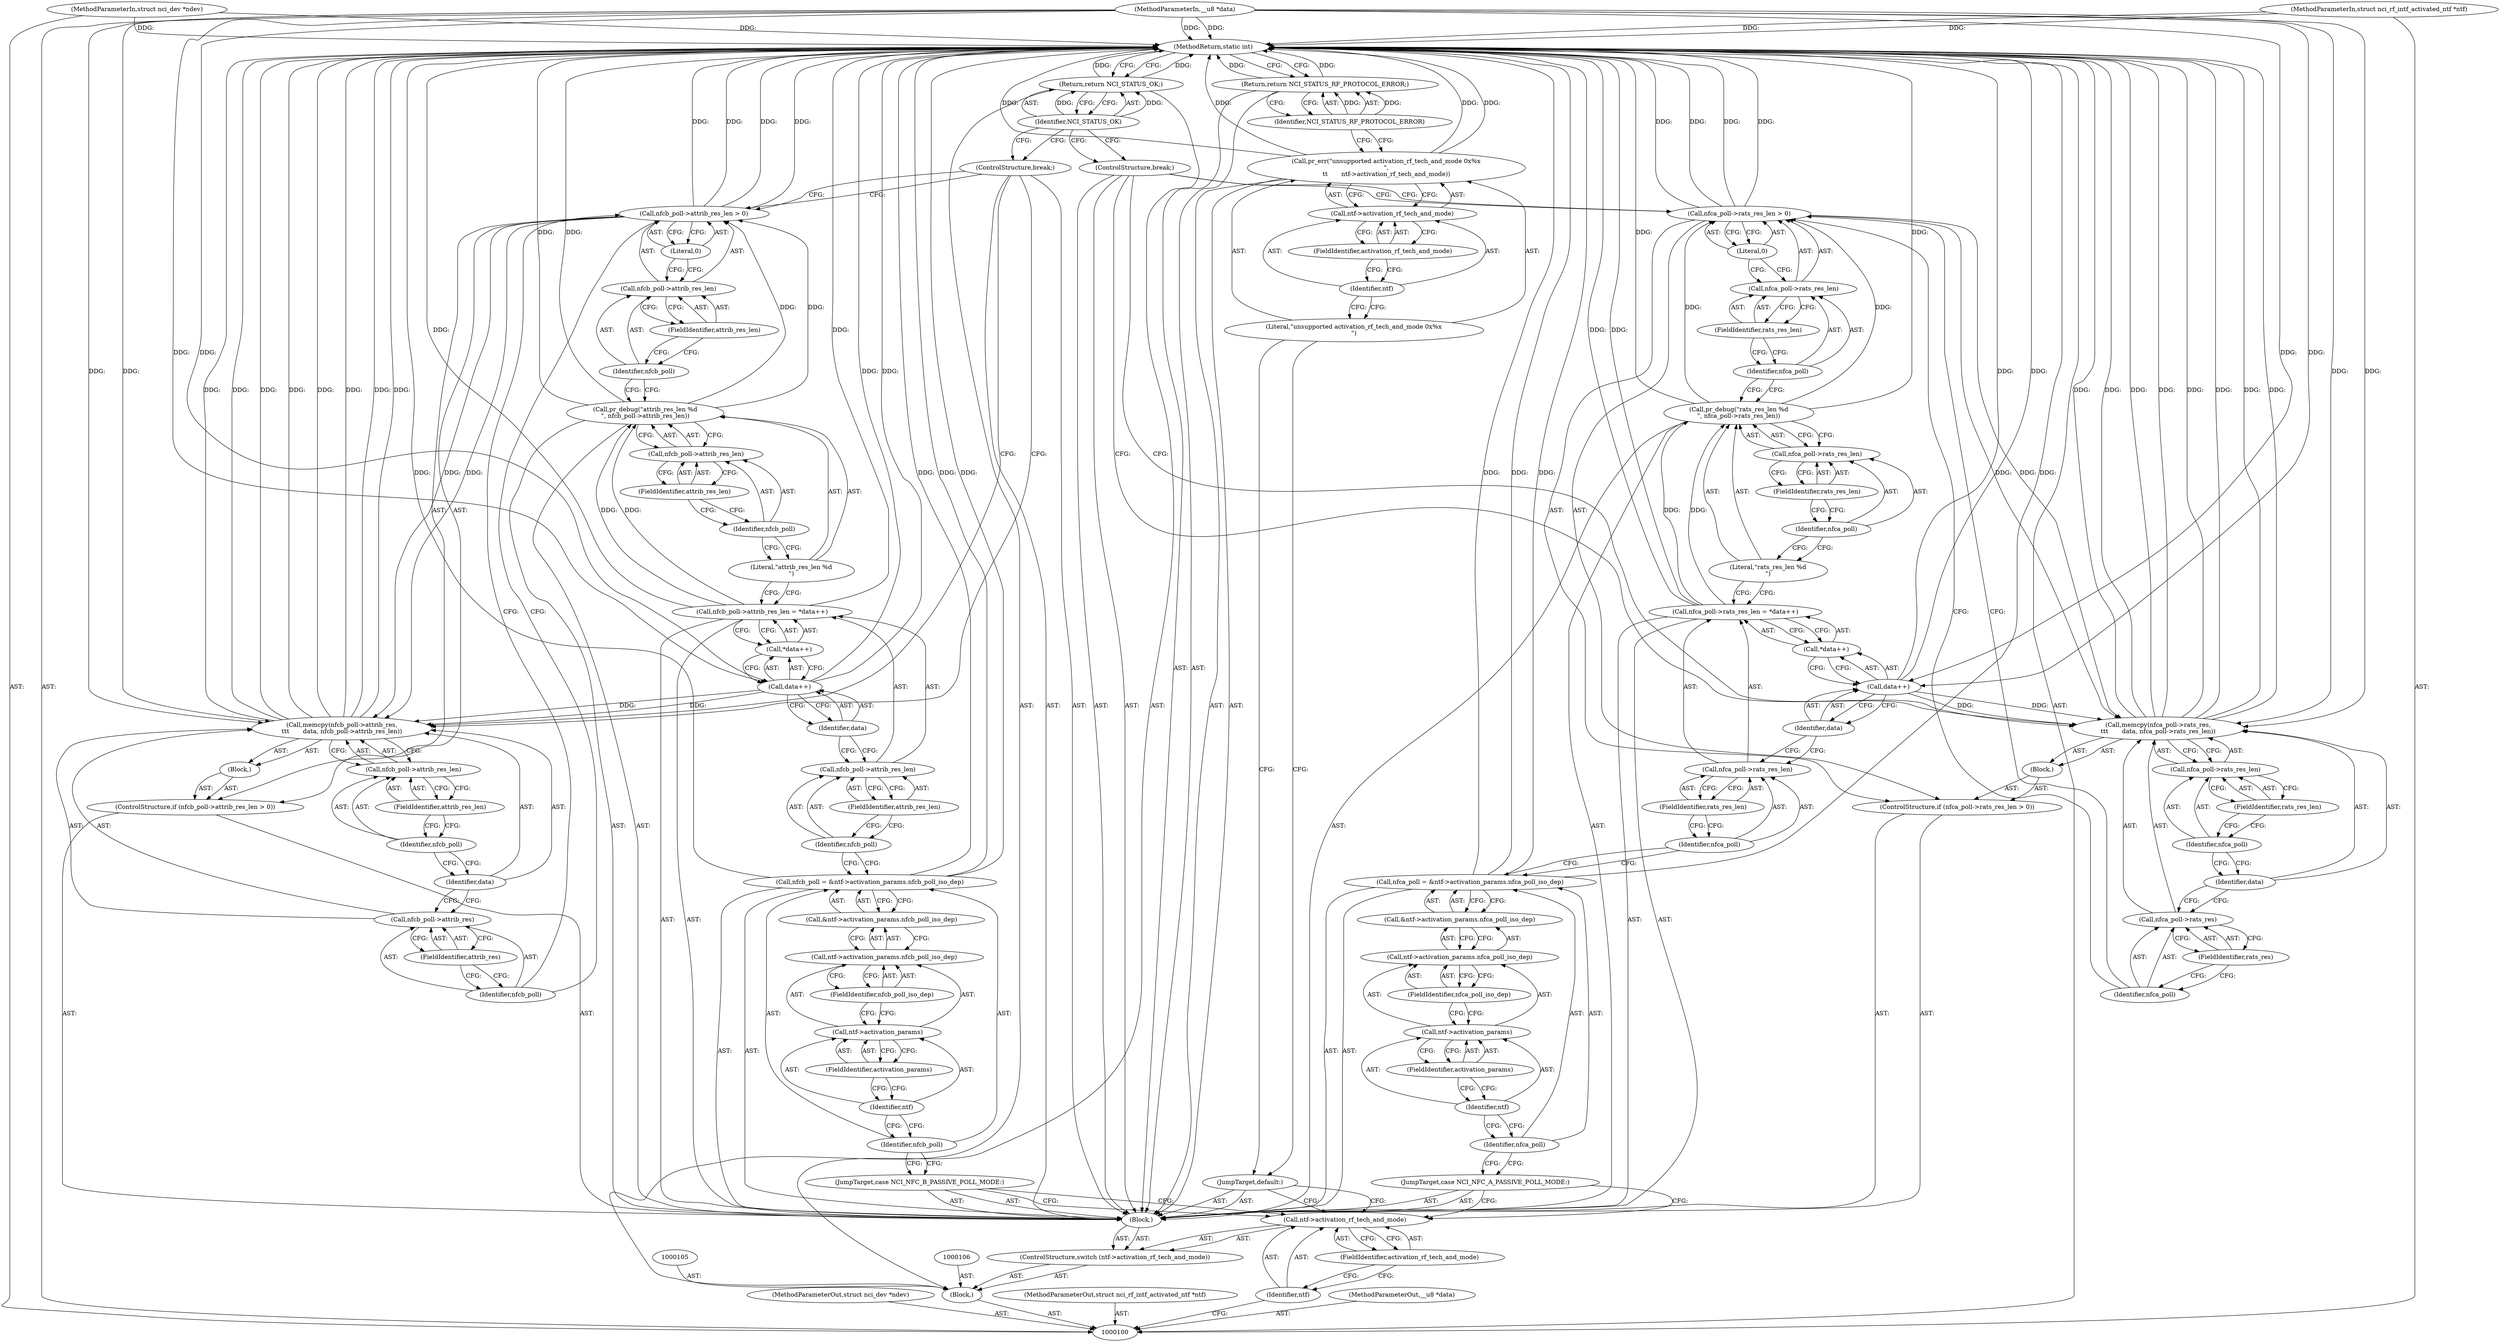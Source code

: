 digraph "1_linux_67de956ff5dc1d4f321e16cfbd63f5be3b691b43" {
"1000196" [label="(MethodReturn,static int)"];
"1000101" [label="(MethodParameterIn,struct nci_dev *ndev)"];
"1000256" [label="(MethodParameterOut,struct nci_dev *ndev)"];
"1000124" [label="(FieldIdentifier,rats_res_len)"];
"1000121" [label="(Call,nfca_poll->rats_res_len = *data++)"];
"1000122" [label="(Call,nfca_poll->rats_res_len)"];
"1000123" [label="(Identifier,nfca_poll)"];
"1000125" [label="(Call,*data++)"];
"1000126" [label="(Call,data++)"];
"1000127" [label="(Identifier,data)"];
"1000129" [label="(Literal,\"rats_res_len %d\n\")"];
"1000128" [label="(Call,pr_debug(\"rats_res_len %d\n\", nfca_poll->rats_res_len))"];
"1000130" [label="(Call,nfca_poll->rats_res_len)"];
"1000131" [label="(Identifier,nfca_poll)"];
"1000132" [label="(FieldIdentifier,rats_res_len)"];
"1000137" [label="(FieldIdentifier,rats_res_len)"];
"1000133" [label="(ControlStructure,if (nfca_poll->rats_res_len > 0))"];
"1000138" [label="(Literal,0)"];
"1000139" [label="(Block,)"];
"1000134" [label="(Call,nfca_poll->rats_res_len > 0)"];
"1000135" [label="(Call,nfca_poll->rats_res_len)"];
"1000136" [label="(Identifier,nfca_poll)"];
"1000141" [label="(Call,nfca_poll->rats_res)"];
"1000142" [label="(Identifier,nfca_poll)"];
"1000143" [label="(FieldIdentifier,rats_res)"];
"1000140" [label="(Call,memcpy(nfca_poll->rats_res,\n\t\t\t       data, nfca_poll->rats_res_len))"];
"1000144" [label="(Identifier,data)"];
"1000145" [label="(Call,nfca_poll->rats_res_len)"];
"1000146" [label="(Identifier,nfca_poll)"];
"1000147" [label="(FieldIdentifier,rats_res_len)"];
"1000148" [label="(ControlStructure,break;)"];
"1000149" [label="(JumpTarget,case NCI_NFC_B_PASSIVE_POLL_MODE:)"];
"1000152" [label="(Call,&ntf->activation_params.nfcb_poll_iso_dep)"];
"1000153" [label="(Call,ntf->activation_params.nfcb_poll_iso_dep)"];
"1000154" [label="(Call,ntf->activation_params)"];
"1000155" [label="(Identifier,ntf)"];
"1000156" [label="(FieldIdentifier,activation_params)"];
"1000150" [label="(Call,nfcb_poll = &ntf->activation_params.nfcb_poll_iso_dep)"];
"1000151" [label="(Identifier,nfcb_poll)"];
"1000157" [label="(FieldIdentifier,nfcb_poll_iso_dep)"];
"1000102" [label="(MethodParameterIn,struct nci_rf_intf_activated_ntf *ntf)"];
"1000257" [label="(MethodParameterOut,struct nci_rf_intf_activated_ntf *ntf)"];
"1000103" [label="(MethodParameterIn,__u8 *data)"];
"1000258" [label="(MethodParameterOut,__u8 *data)"];
"1000161" [label="(FieldIdentifier,attrib_res_len)"];
"1000158" [label="(Call,nfcb_poll->attrib_res_len = *data++)"];
"1000159" [label="(Call,nfcb_poll->attrib_res_len)"];
"1000160" [label="(Identifier,nfcb_poll)"];
"1000162" [label="(Call,*data++)"];
"1000163" [label="(Call,data++)"];
"1000164" [label="(Identifier,data)"];
"1000166" [label="(Literal,\"attrib_res_len %d\n\")"];
"1000165" [label="(Call,pr_debug(\"attrib_res_len %d\n\", nfcb_poll->attrib_res_len))"];
"1000167" [label="(Call,nfcb_poll->attrib_res_len)"];
"1000168" [label="(Identifier,nfcb_poll)"];
"1000169" [label="(FieldIdentifier,attrib_res_len)"];
"1000174" [label="(FieldIdentifier,attrib_res_len)"];
"1000170" [label="(ControlStructure,if (nfcb_poll->attrib_res_len > 0))"];
"1000175" [label="(Literal,0)"];
"1000176" [label="(Block,)"];
"1000171" [label="(Call,nfcb_poll->attrib_res_len > 0)"];
"1000172" [label="(Call,nfcb_poll->attrib_res_len)"];
"1000173" [label="(Identifier,nfcb_poll)"];
"1000178" [label="(Call,nfcb_poll->attrib_res)"];
"1000179" [label="(Identifier,nfcb_poll)"];
"1000180" [label="(FieldIdentifier,attrib_res)"];
"1000177" [label="(Call,memcpy(nfcb_poll->attrib_res,\n\t\t\t       data, nfcb_poll->attrib_res_len))"];
"1000181" [label="(Identifier,data)"];
"1000182" [label="(Call,nfcb_poll->attrib_res_len)"];
"1000183" [label="(Identifier,nfcb_poll)"];
"1000184" [label="(FieldIdentifier,attrib_res_len)"];
"1000185" [label="(ControlStructure,break;)"];
"1000186" [label="(JumpTarget,default:)"];
"1000187" [label="(Call,pr_err(\"unsupported activation_rf_tech_and_mode 0x%x\n\",\n\t\t       ntf->activation_rf_tech_and_mode))"];
"1000188" [label="(Literal,\"unsupported activation_rf_tech_and_mode 0x%x\n\")"];
"1000104" [label="(Block,)"];
"1000191" [label="(FieldIdentifier,activation_rf_tech_and_mode)"];
"1000189" [label="(Call,ntf->activation_rf_tech_and_mode)"];
"1000190" [label="(Identifier,ntf)"];
"1000192" [label="(Return,return NCI_STATUS_RF_PROTOCOL_ERROR;)"];
"1000193" [label="(Identifier,NCI_STATUS_RF_PROTOCOL_ERROR)"];
"1000194" [label="(Return,return NCI_STATUS_OK;)"];
"1000195" [label="(Identifier,NCI_STATUS_OK)"];
"1000108" [label="(Call,ntf->activation_rf_tech_and_mode)"];
"1000109" [label="(Identifier,ntf)"];
"1000110" [label="(FieldIdentifier,activation_rf_tech_and_mode)"];
"1000107" [label="(ControlStructure,switch (ntf->activation_rf_tech_and_mode))"];
"1000111" [label="(Block,)"];
"1000112" [label="(JumpTarget,case NCI_NFC_A_PASSIVE_POLL_MODE:)"];
"1000115" [label="(Call,&ntf->activation_params.nfca_poll_iso_dep)"];
"1000116" [label="(Call,ntf->activation_params.nfca_poll_iso_dep)"];
"1000117" [label="(Call,ntf->activation_params)"];
"1000118" [label="(Identifier,ntf)"];
"1000119" [label="(FieldIdentifier,activation_params)"];
"1000113" [label="(Call,nfca_poll = &ntf->activation_params.nfca_poll_iso_dep)"];
"1000114" [label="(Identifier,nfca_poll)"];
"1000120" [label="(FieldIdentifier,nfca_poll_iso_dep)"];
"1000196" -> "1000100"  [label="AST: "];
"1000196" -> "1000192"  [label="CFG: "];
"1000196" -> "1000194"  [label="CFG: "];
"1000194" -> "1000196"  [label="DDG: "];
"1000121" -> "1000196"  [label="DDG: "];
"1000150" -> "1000196"  [label="DDG: "];
"1000150" -> "1000196"  [label="DDG: "];
"1000140" -> "1000196"  [label="DDG: "];
"1000140" -> "1000196"  [label="DDG: "];
"1000140" -> "1000196"  [label="DDG: "];
"1000140" -> "1000196"  [label="DDG: "];
"1000177" -> "1000196"  [label="DDG: "];
"1000177" -> "1000196"  [label="DDG: "];
"1000177" -> "1000196"  [label="DDG: "];
"1000177" -> "1000196"  [label="DDG: "];
"1000126" -> "1000196"  [label="DDG: "];
"1000102" -> "1000196"  [label="DDG: "];
"1000128" -> "1000196"  [label="DDG: "];
"1000165" -> "1000196"  [label="DDG: "];
"1000163" -> "1000196"  [label="DDG: "];
"1000171" -> "1000196"  [label="DDG: "];
"1000171" -> "1000196"  [label="DDG: "];
"1000187" -> "1000196"  [label="DDG: "];
"1000187" -> "1000196"  [label="DDG: "];
"1000113" -> "1000196"  [label="DDG: "];
"1000113" -> "1000196"  [label="DDG: "];
"1000134" -> "1000196"  [label="DDG: "];
"1000134" -> "1000196"  [label="DDG: "];
"1000103" -> "1000196"  [label="DDG: "];
"1000101" -> "1000196"  [label="DDG: "];
"1000158" -> "1000196"  [label="DDG: "];
"1000192" -> "1000196"  [label="DDG: "];
"1000101" -> "1000100"  [label="AST: "];
"1000101" -> "1000196"  [label="DDG: "];
"1000256" -> "1000100"  [label="AST: "];
"1000124" -> "1000122"  [label="AST: "];
"1000124" -> "1000123"  [label="CFG: "];
"1000122" -> "1000124"  [label="CFG: "];
"1000121" -> "1000111"  [label="AST: "];
"1000121" -> "1000125"  [label="CFG: "];
"1000122" -> "1000121"  [label="AST: "];
"1000125" -> "1000121"  [label="AST: "];
"1000129" -> "1000121"  [label="CFG: "];
"1000121" -> "1000196"  [label="DDG: "];
"1000121" -> "1000128"  [label="DDG: "];
"1000122" -> "1000121"  [label="AST: "];
"1000122" -> "1000124"  [label="CFG: "];
"1000123" -> "1000122"  [label="AST: "];
"1000124" -> "1000122"  [label="AST: "];
"1000127" -> "1000122"  [label="CFG: "];
"1000123" -> "1000122"  [label="AST: "];
"1000123" -> "1000113"  [label="CFG: "];
"1000124" -> "1000123"  [label="CFG: "];
"1000125" -> "1000121"  [label="AST: "];
"1000125" -> "1000126"  [label="CFG: "];
"1000126" -> "1000125"  [label="AST: "];
"1000121" -> "1000125"  [label="CFG: "];
"1000126" -> "1000125"  [label="AST: "];
"1000126" -> "1000127"  [label="CFG: "];
"1000127" -> "1000126"  [label="AST: "];
"1000125" -> "1000126"  [label="CFG: "];
"1000126" -> "1000196"  [label="DDG: "];
"1000103" -> "1000126"  [label="DDG: "];
"1000126" -> "1000140"  [label="DDG: "];
"1000127" -> "1000126"  [label="AST: "];
"1000127" -> "1000122"  [label="CFG: "];
"1000126" -> "1000127"  [label="CFG: "];
"1000129" -> "1000128"  [label="AST: "];
"1000129" -> "1000121"  [label="CFG: "];
"1000131" -> "1000129"  [label="CFG: "];
"1000128" -> "1000111"  [label="AST: "];
"1000128" -> "1000130"  [label="CFG: "];
"1000129" -> "1000128"  [label="AST: "];
"1000130" -> "1000128"  [label="AST: "];
"1000136" -> "1000128"  [label="CFG: "];
"1000128" -> "1000196"  [label="DDG: "];
"1000121" -> "1000128"  [label="DDG: "];
"1000128" -> "1000134"  [label="DDG: "];
"1000130" -> "1000128"  [label="AST: "];
"1000130" -> "1000132"  [label="CFG: "];
"1000131" -> "1000130"  [label="AST: "];
"1000132" -> "1000130"  [label="AST: "];
"1000128" -> "1000130"  [label="CFG: "];
"1000131" -> "1000130"  [label="AST: "];
"1000131" -> "1000129"  [label="CFG: "];
"1000132" -> "1000131"  [label="CFG: "];
"1000132" -> "1000130"  [label="AST: "];
"1000132" -> "1000131"  [label="CFG: "];
"1000130" -> "1000132"  [label="CFG: "];
"1000137" -> "1000135"  [label="AST: "];
"1000137" -> "1000136"  [label="CFG: "];
"1000135" -> "1000137"  [label="CFG: "];
"1000133" -> "1000111"  [label="AST: "];
"1000134" -> "1000133"  [label="AST: "];
"1000139" -> "1000133"  [label="AST: "];
"1000138" -> "1000134"  [label="AST: "];
"1000138" -> "1000135"  [label="CFG: "];
"1000134" -> "1000138"  [label="CFG: "];
"1000139" -> "1000133"  [label="AST: "];
"1000140" -> "1000139"  [label="AST: "];
"1000134" -> "1000133"  [label="AST: "];
"1000134" -> "1000138"  [label="CFG: "];
"1000135" -> "1000134"  [label="AST: "];
"1000138" -> "1000134"  [label="AST: "];
"1000142" -> "1000134"  [label="CFG: "];
"1000148" -> "1000134"  [label="CFG: "];
"1000134" -> "1000196"  [label="DDG: "];
"1000134" -> "1000196"  [label="DDG: "];
"1000128" -> "1000134"  [label="DDG: "];
"1000134" -> "1000140"  [label="DDG: "];
"1000135" -> "1000134"  [label="AST: "];
"1000135" -> "1000137"  [label="CFG: "];
"1000136" -> "1000135"  [label="AST: "];
"1000137" -> "1000135"  [label="AST: "];
"1000138" -> "1000135"  [label="CFG: "];
"1000136" -> "1000135"  [label="AST: "];
"1000136" -> "1000128"  [label="CFG: "];
"1000137" -> "1000136"  [label="CFG: "];
"1000141" -> "1000140"  [label="AST: "];
"1000141" -> "1000143"  [label="CFG: "];
"1000142" -> "1000141"  [label="AST: "];
"1000143" -> "1000141"  [label="AST: "];
"1000144" -> "1000141"  [label="CFG: "];
"1000142" -> "1000141"  [label="AST: "];
"1000142" -> "1000134"  [label="CFG: "];
"1000143" -> "1000142"  [label="CFG: "];
"1000143" -> "1000141"  [label="AST: "];
"1000143" -> "1000142"  [label="CFG: "];
"1000141" -> "1000143"  [label="CFG: "];
"1000140" -> "1000139"  [label="AST: "];
"1000140" -> "1000145"  [label="CFG: "];
"1000141" -> "1000140"  [label="AST: "];
"1000144" -> "1000140"  [label="AST: "];
"1000145" -> "1000140"  [label="AST: "];
"1000148" -> "1000140"  [label="CFG: "];
"1000140" -> "1000196"  [label="DDG: "];
"1000140" -> "1000196"  [label="DDG: "];
"1000140" -> "1000196"  [label="DDG: "];
"1000140" -> "1000196"  [label="DDG: "];
"1000126" -> "1000140"  [label="DDG: "];
"1000103" -> "1000140"  [label="DDG: "];
"1000134" -> "1000140"  [label="DDG: "];
"1000144" -> "1000140"  [label="AST: "];
"1000144" -> "1000141"  [label="CFG: "];
"1000146" -> "1000144"  [label="CFG: "];
"1000145" -> "1000140"  [label="AST: "];
"1000145" -> "1000147"  [label="CFG: "];
"1000146" -> "1000145"  [label="AST: "];
"1000147" -> "1000145"  [label="AST: "];
"1000140" -> "1000145"  [label="CFG: "];
"1000146" -> "1000145"  [label="AST: "];
"1000146" -> "1000144"  [label="CFG: "];
"1000147" -> "1000146"  [label="CFG: "];
"1000147" -> "1000145"  [label="AST: "];
"1000147" -> "1000146"  [label="CFG: "];
"1000145" -> "1000147"  [label="CFG: "];
"1000148" -> "1000111"  [label="AST: "];
"1000148" -> "1000140"  [label="CFG: "];
"1000148" -> "1000134"  [label="CFG: "];
"1000195" -> "1000148"  [label="CFG: "];
"1000149" -> "1000111"  [label="AST: "];
"1000149" -> "1000108"  [label="CFG: "];
"1000151" -> "1000149"  [label="CFG: "];
"1000152" -> "1000150"  [label="AST: "];
"1000152" -> "1000153"  [label="CFG: "];
"1000153" -> "1000152"  [label="AST: "];
"1000150" -> "1000152"  [label="CFG: "];
"1000153" -> "1000152"  [label="AST: "];
"1000153" -> "1000157"  [label="CFG: "];
"1000154" -> "1000153"  [label="AST: "];
"1000157" -> "1000153"  [label="AST: "];
"1000152" -> "1000153"  [label="CFG: "];
"1000154" -> "1000153"  [label="AST: "];
"1000154" -> "1000156"  [label="CFG: "];
"1000155" -> "1000154"  [label="AST: "];
"1000156" -> "1000154"  [label="AST: "];
"1000157" -> "1000154"  [label="CFG: "];
"1000155" -> "1000154"  [label="AST: "];
"1000155" -> "1000151"  [label="CFG: "];
"1000156" -> "1000155"  [label="CFG: "];
"1000156" -> "1000154"  [label="AST: "];
"1000156" -> "1000155"  [label="CFG: "];
"1000154" -> "1000156"  [label="CFG: "];
"1000150" -> "1000111"  [label="AST: "];
"1000150" -> "1000152"  [label="CFG: "];
"1000151" -> "1000150"  [label="AST: "];
"1000152" -> "1000150"  [label="AST: "];
"1000160" -> "1000150"  [label="CFG: "];
"1000150" -> "1000196"  [label="DDG: "];
"1000150" -> "1000196"  [label="DDG: "];
"1000151" -> "1000150"  [label="AST: "];
"1000151" -> "1000149"  [label="CFG: "];
"1000155" -> "1000151"  [label="CFG: "];
"1000157" -> "1000153"  [label="AST: "];
"1000157" -> "1000154"  [label="CFG: "];
"1000153" -> "1000157"  [label="CFG: "];
"1000102" -> "1000100"  [label="AST: "];
"1000102" -> "1000196"  [label="DDG: "];
"1000257" -> "1000100"  [label="AST: "];
"1000103" -> "1000100"  [label="AST: "];
"1000103" -> "1000196"  [label="DDG: "];
"1000103" -> "1000126"  [label="DDG: "];
"1000103" -> "1000140"  [label="DDG: "];
"1000103" -> "1000163"  [label="DDG: "];
"1000103" -> "1000177"  [label="DDG: "];
"1000258" -> "1000100"  [label="AST: "];
"1000161" -> "1000159"  [label="AST: "];
"1000161" -> "1000160"  [label="CFG: "];
"1000159" -> "1000161"  [label="CFG: "];
"1000158" -> "1000111"  [label="AST: "];
"1000158" -> "1000162"  [label="CFG: "];
"1000159" -> "1000158"  [label="AST: "];
"1000162" -> "1000158"  [label="AST: "];
"1000166" -> "1000158"  [label="CFG: "];
"1000158" -> "1000196"  [label="DDG: "];
"1000158" -> "1000165"  [label="DDG: "];
"1000159" -> "1000158"  [label="AST: "];
"1000159" -> "1000161"  [label="CFG: "];
"1000160" -> "1000159"  [label="AST: "];
"1000161" -> "1000159"  [label="AST: "];
"1000164" -> "1000159"  [label="CFG: "];
"1000160" -> "1000159"  [label="AST: "];
"1000160" -> "1000150"  [label="CFG: "];
"1000161" -> "1000160"  [label="CFG: "];
"1000162" -> "1000158"  [label="AST: "];
"1000162" -> "1000163"  [label="CFG: "];
"1000163" -> "1000162"  [label="AST: "];
"1000158" -> "1000162"  [label="CFG: "];
"1000163" -> "1000162"  [label="AST: "];
"1000163" -> "1000164"  [label="CFG: "];
"1000164" -> "1000163"  [label="AST: "];
"1000162" -> "1000163"  [label="CFG: "];
"1000163" -> "1000196"  [label="DDG: "];
"1000103" -> "1000163"  [label="DDG: "];
"1000163" -> "1000177"  [label="DDG: "];
"1000164" -> "1000163"  [label="AST: "];
"1000164" -> "1000159"  [label="CFG: "];
"1000163" -> "1000164"  [label="CFG: "];
"1000166" -> "1000165"  [label="AST: "];
"1000166" -> "1000158"  [label="CFG: "];
"1000168" -> "1000166"  [label="CFG: "];
"1000165" -> "1000111"  [label="AST: "];
"1000165" -> "1000167"  [label="CFG: "];
"1000166" -> "1000165"  [label="AST: "];
"1000167" -> "1000165"  [label="AST: "];
"1000173" -> "1000165"  [label="CFG: "];
"1000165" -> "1000196"  [label="DDG: "];
"1000158" -> "1000165"  [label="DDG: "];
"1000165" -> "1000171"  [label="DDG: "];
"1000167" -> "1000165"  [label="AST: "];
"1000167" -> "1000169"  [label="CFG: "];
"1000168" -> "1000167"  [label="AST: "];
"1000169" -> "1000167"  [label="AST: "];
"1000165" -> "1000167"  [label="CFG: "];
"1000168" -> "1000167"  [label="AST: "];
"1000168" -> "1000166"  [label="CFG: "];
"1000169" -> "1000168"  [label="CFG: "];
"1000169" -> "1000167"  [label="AST: "];
"1000169" -> "1000168"  [label="CFG: "];
"1000167" -> "1000169"  [label="CFG: "];
"1000174" -> "1000172"  [label="AST: "];
"1000174" -> "1000173"  [label="CFG: "];
"1000172" -> "1000174"  [label="CFG: "];
"1000170" -> "1000111"  [label="AST: "];
"1000171" -> "1000170"  [label="AST: "];
"1000176" -> "1000170"  [label="AST: "];
"1000175" -> "1000171"  [label="AST: "];
"1000175" -> "1000172"  [label="CFG: "];
"1000171" -> "1000175"  [label="CFG: "];
"1000176" -> "1000170"  [label="AST: "];
"1000177" -> "1000176"  [label="AST: "];
"1000171" -> "1000170"  [label="AST: "];
"1000171" -> "1000175"  [label="CFG: "];
"1000172" -> "1000171"  [label="AST: "];
"1000175" -> "1000171"  [label="AST: "];
"1000179" -> "1000171"  [label="CFG: "];
"1000185" -> "1000171"  [label="CFG: "];
"1000171" -> "1000196"  [label="DDG: "];
"1000171" -> "1000196"  [label="DDG: "];
"1000165" -> "1000171"  [label="DDG: "];
"1000171" -> "1000177"  [label="DDG: "];
"1000172" -> "1000171"  [label="AST: "];
"1000172" -> "1000174"  [label="CFG: "];
"1000173" -> "1000172"  [label="AST: "];
"1000174" -> "1000172"  [label="AST: "];
"1000175" -> "1000172"  [label="CFG: "];
"1000173" -> "1000172"  [label="AST: "];
"1000173" -> "1000165"  [label="CFG: "];
"1000174" -> "1000173"  [label="CFG: "];
"1000178" -> "1000177"  [label="AST: "];
"1000178" -> "1000180"  [label="CFG: "];
"1000179" -> "1000178"  [label="AST: "];
"1000180" -> "1000178"  [label="AST: "];
"1000181" -> "1000178"  [label="CFG: "];
"1000179" -> "1000178"  [label="AST: "];
"1000179" -> "1000171"  [label="CFG: "];
"1000180" -> "1000179"  [label="CFG: "];
"1000180" -> "1000178"  [label="AST: "];
"1000180" -> "1000179"  [label="CFG: "];
"1000178" -> "1000180"  [label="CFG: "];
"1000177" -> "1000176"  [label="AST: "];
"1000177" -> "1000182"  [label="CFG: "];
"1000178" -> "1000177"  [label="AST: "];
"1000181" -> "1000177"  [label="AST: "];
"1000182" -> "1000177"  [label="AST: "];
"1000185" -> "1000177"  [label="CFG: "];
"1000177" -> "1000196"  [label="DDG: "];
"1000177" -> "1000196"  [label="DDG: "];
"1000177" -> "1000196"  [label="DDG: "];
"1000177" -> "1000196"  [label="DDG: "];
"1000163" -> "1000177"  [label="DDG: "];
"1000103" -> "1000177"  [label="DDG: "];
"1000171" -> "1000177"  [label="DDG: "];
"1000181" -> "1000177"  [label="AST: "];
"1000181" -> "1000178"  [label="CFG: "];
"1000183" -> "1000181"  [label="CFG: "];
"1000182" -> "1000177"  [label="AST: "];
"1000182" -> "1000184"  [label="CFG: "];
"1000183" -> "1000182"  [label="AST: "];
"1000184" -> "1000182"  [label="AST: "];
"1000177" -> "1000182"  [label="CFG: "];
"1000183" -> "1000182"  [label="AST: "];
"1000183" -> "1000181"  [label="CFG: "];
"1000184" -> "1000183"  [label="CFG: "];
"1000184" -> "1000182"  [label="AST: "];
"1000184" -> "1000183"  [label="CFG: "];
"1000182" -> "1000184"  [label="CFG: "];
"1000185" -> "1000111"  [label="AST: "];
"1000185" -> "1000177"  [label="CFG: "];
"1000185" -> "1000171"  [label="CFG: "];
"1000195" -> "1000185"  [label="CFG: "];
"1000186" -> "1000111"  [label="AST: "];
"1000186" -> "1000108"  [label="CFG: "];
"1000188" -> "1000186"  [label="CFG: "];
"1000187" -> "1000111"  [label="AST: "];
"1000187" -> "1000189"  [label="CFG: "];
"1000188" -> "1000187"  [label="AST: "];
"1000189" -> "1000187"  [label="AST: "];
"1000193" -> "1000187"  [label="CFG: "];
"1000187" -> "1000196"  [label="DDG: "];
"1000187" -> "1000196"  [label="DDG: "];
"1000188" -> "1000187"  [label="AST: "];
"1000188" -> "1000186"  [label="CFG: "];
"1000190" -> "1000188"  [label="CFG: "];
"1000104" -> "1000100"  [label="AST: "];
"1000105" -> "1000104"  [label="AST: "];
"1000106" -> "1000104"  [label="AST: "];
"1000107" -> "1000104"  [label="AST: "];
"1000194" -> "1000104"  [label="AST: "];
"1000191" -> "1000189"  [label="AST: "];
"1000191" -> "1000190"  [label="CFG: "];
"1000189" -> "1000191"  [label="CFG: "];
"1000189" -> "1000187"  [label="AST: "];
"1000189" -> "1000191"  [label="CFG: "];
"1000190" -> "1000189"  [label="AST: "];
"1000191" -> "1000189"  [label="AST: "];
"1000187" -> "1000189"  [label="CFG: "];
"1000190" -> "1000189"  [label="AST: "];
"1000190" -> "1000188"  [label="CFG: "];
"1000191" -> "1000190"  [label="CFG: "];
"1000192" -> "1000111"  [label="AST: "];
"1000192" -> "1000193"  [label="CFG: "];
"1000193" -> "1000192"  [label="AST: "];
"1000196" -> "1000192"  [label="CFG: "];
"1000192" -> "1000196"  [label="DDG: "];
"1000193" -> "1000192"  [label="DDG: "];
"1000193" -> "1000192"  [label="AST: "];
"1000193" -> "1000187"  [label="CFG: "];
"1000192" -> "1000193"  [label="CFG: "];
"1000193" -> "1000192"  [label="DDG: "];
"1000194" -> "1000104"  [label="AST: "];
"1000194" -> "1000195"  [label="CFG: "];
"1000195" -> "1000194"  [label="AST: "];
"1000196" -> "1000194"  [label="CFG: "];
"1000194" -> "1000196"  [label="DDG: "];
"1000195" -> "1000194"  [label="DDG: "];
"1000195" -> "1000194"  [label="AST: "];
"1000195" -> "1000148"  [label="CFG: "];
"1000195" -> "1000185"  [label="CFG: "];
"1000194" -> "1000195"  [label="CFG: "];
"1000195" -> "1000194"  [label="DDG: "];
"1000108" -> "1000107"  [label="AST: "];
"1000108" -> "1000110"  [label="CFG: "];
"1000109" -> "1000108"  [label="AST: "];
"1000110" -> "1000108"  [label="AST: "];
"1000112" -> "1000108"  [label="CFG: "];
"1000149" -> "1000108"  [label="CFG: "];
"1000186" -> "1000108"  [label="CFG: "];
"1000109" -> "1000108"  [label="AST: "];
"1000109" -> "1000100"  [label="CFG: "];
"1000110" -> "1000109"  [label="CFG: "];
"1000110" -> "1000108"  [label="AST: "];
"1000110" -> "1000109"  [label="CFG: "];
"1000108" -> "1000110"  [label="CFG: "];
"1000107" -> "1000104"  [label="AST: "];
"1000108" -> "1000107"  [label="AST: "];
"1000111" -> "1000107"  [label="AST: "];
"1000111" -> "1000107"  [label="AST: "];
"1000112" -> "1000111"  [label="AST: "];
"1000113" -> "1000111"  [label="AST: "];
"1000121" -> "1000111"  [label="AST: "];
"1000128" -> "1000111"  [label="AST: "];
"1000133" -> "1000111"  [label="AST: "];
"1000148" -> "1000111"  [label="AST: "];
"1000149" -> "1000111"  [label="AST: "];
"1000150" -> "1000111"  [label="AST: "];
"1000158" -> "1000111"  [label="AST: "];
"1000165" -> "1000111"  [label="AST: "];
"1000170" -> "1000111"  [label="AST: "];
"1000185" -> "1000111"  [label="AST: "];
"1000186" -> "1000111"  [label="AST: "];
"1000187" -> "1000111"  [label="AST: "];
"1000192" -> "1000111"  [label="AST: "];
"1000112" -> "1000111"  [label="AST: "];
"1000112" -> "1000108"  [label="CFG: "];
"1000114" -> "1000112"  [label="CFG: "];
"1000115" -> "1000113"  [label="AST: "];
"1000115" -> "1000116"  [label="CFG: "];
"1000116" -> "1000115"  [label="AST: "];
"1000113" -> "1000115"  [label="CFG: "];
"1000116" -> "1000115"  [label="AST: "];
"1000116" -> "1000120"  [label="CFG: "];
"1000117" -> "1000116"  [label="AST: "];
"1000120" -> "1000116"  [label="AST: "];
"1000115" -> "1000116"  [label="CFG: "];
"1000117" -> "1000116"  [label="AST: "];
"1000117" -> "1000119"  [label="CFG: "];
"1000118" -> "1000117"  [label="AST: "];
"1000119" -> "1000117"  [label="AST: "];
"1000120" -> "1000117"  [label="CFG: "];
"1000118" -> "1000117"  [label="AST: "];
"1000118" -> "1000114"  [label="CFG: "];
"1000119" -> "1000118"  [label="CFG: "];
"1000119" -> "1000117"  [label="AST: "];
"1000119" -> "1000118"  [label="CFG: "];
"1000117" -> "1000119"  [label="CFG: "];
"1000113" -> "1000111"  [label="AST: "];
"1000113" -> "1000115"  [label="CFG: "];
"1000114" -> "1000113"  [label="AST: "];
"1000115" -> "1000113"  [label="AST: "];
"1000123" -> "1000113"  [label="CFG: "];
"1000113" -> "1000196"  [label="DDG: "];
"1000113" -> "1000196"  [label="DDG: "];
"1000114" -> "1000113"  [label="AST: "];
"1000114" -> "1000112"  [label="CFG: "];
"1000118" -> "1000114"  [label="CFG: "];
"1000120" -> "1000116"  [label="AST: "];
"1000120" -> "1000117"  [label="CFG: "];
"1000116" -> "1000120"  [label="CFG: "];
}

